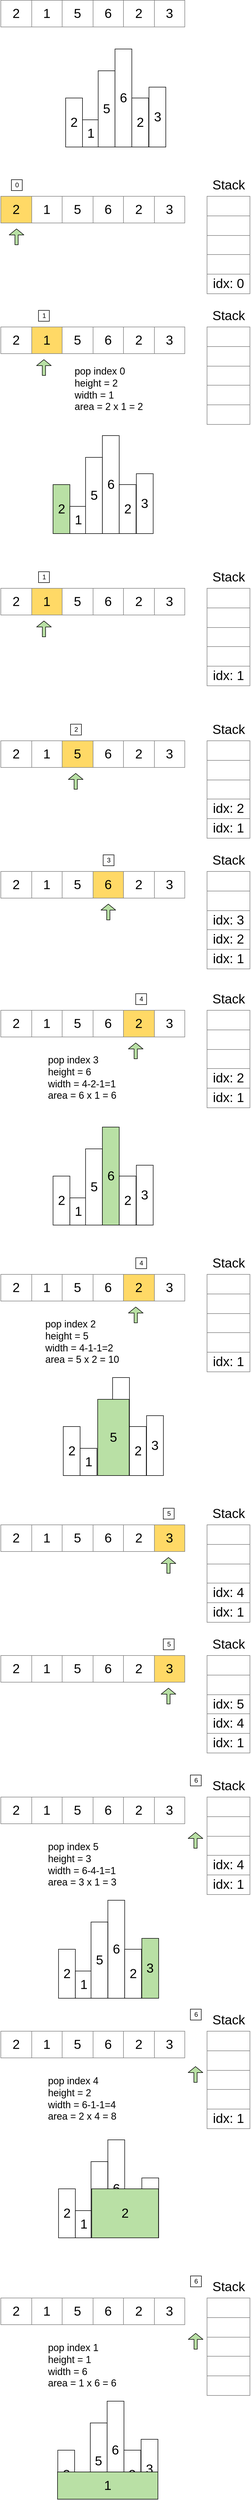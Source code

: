 <mxfile version="12.6.5" type="device"><diagram id="UGh-TFpthN-Amuy4NreV" name="Page-1"><mxGraphModel dx="922" dy="1910" grid="1" gridSize="10" guides="1" tooltips="1" connect="1" arrows="1" fold="1" page="1" pageScale="1" pageWidth="500" pageHeight="1200" math="0" shadow="0"><root><mxCell id="0"/><mxCell id="1" parent="0"/><mxCell id="5WwbwtCQgEvS3mFerSf6-36" value="" style="rounded=0;whiteSpace=wrap;html=1;fillColor=none;" vertex="1" parent="1"><mxGeometry x="280.34" y="2830" width="31" height="110" as="geometry"/></mxCell><mxCell id="YiO8cJ9H22tDEIKThQq7-1" value="&lt;table border=&quot;1&quot; width=&quot;100%&quot; style=&quot;width: 100% ; height: 100% ; border-collapse: collapse ; font-size: 24px&quot;&gt;&lt;tbody style=&quot;font-size: 24px&quot;&gt;&lt;tr style=&quot;font-size: 24px&quot;&gt;&lt;td style=&quot;font-size: 24px&quot;&gt;2&lt;/td&gt;&lt;td style=&quot;font-size: 24px&quot;&gt;1&lt;/td&gt;&lt;td style=&quot;font-size: 24px&quot;&gt;5&lt;/td&gt;&lt;td style=&quot;font-size: 24px&quot;&gt;6&lt;/td&gt;&lt;td&gt;2&lt;/td&gt;&lt;td&gt;3&lt;/td&gt;&lt;/tr&gt;&lt;/tbody&gt;&lt;/table&gt;" style="text;html=1;strokeColor=none;fillColor=none;overflow=fill;align=center;fontSize=24;" parent="1" vertex="1"><mxGeometry x="20" y="-1170" width="340" height="50" as="geometry"/></mxCell><mxCell id="YiO8cJ9H22tDEIKThQq7-4" value="" style="shape=flexArrow;endArrow=classic;html=1;fontSize=24;width=6;endSize=3.33;fillColor=#B9E0A5;" parent="1" edge="1"><mxGeometry width="50" height="50" relative="1" as="geometry"><mxPoint x="49.5" y="-720" as="sourcePoint"/><mxPoint x="49.5" y="-750" as="targetPoint"/></mxGeometry></mxCell><mxCell id="nYMQ3XWRXorJN-snCCBr-1" value="&lt;table border=&quot;1&quot; width=&quot;100%&quot; style=&quot;width: 100% ; height: 100% ; border-collapse: collapse ; font-size: 24px&quot;&gt;&lt;tbody style=&quot;font-size: 24px&quot;&gt;&lt;tr style=&quot;font-size: 24px&quot;&gt;&lt;td style=&quot;font-size: 24px&quot;&gt;&lt;br&gt;&lt;/td&gt;&lt;/tr&gt;&lt;tr&gt;&lt;td&gt;&lt;br&gt;&lt;/td&gt;&lt;/tr&gt;&lt;tr&gt;&lt;td&gt;&lt;br&gt;&lt;/td&gt;&lt;/tr&gt;&lt;tr&gt;&lt;td&gt;&lt;br&gt;&lt;/td&gt;&lt;/tr&gt;&lt;tr&gt;&lt;td&gt;idx: 0&lt;/td&gt;&lt;/tr&gt;&lt;/tbody&gt;&lt;/table&gt;" style="text;html=1;strokeColor=none;fillColor=none;overflow=fill;align=center;fontSize=24;" parent="1" vertex="1"><mxGeometry x="400" y="-810" width="80" height="180" as="geometry"/></mxCell><mxCell id="nYMQ3XWRXorJN-snCCBr-7" value="&lt;font style=&quot;font-size: 24px&quot;&gt;Stack&lt;/font&gt;" style="text;html=1;align=center;verticalAlign=middle;resizable=0;points=[];autosize=1;" parent="1" vertex="1"><mxGeometry x="400" y="-840" width="80" height="20" as="geometry"/></mxCell><mxCell id="pFnhVYAKhxmjWtdQiogF-1" value="&lt;table border=&quot;1&quot; width=&quot;100%&quot; style=&quot;width: 100% ; height: 100% ; border-collapse: collapse ; font-size: 24px&quot;&gt;&lt;tbody style=&quot;font-size: 24px&quot;&gt;&lt;tr style=&quot;font-size: 24px&quot;&gt;&lt;td style=&quot;font-size: 24px ; background-color: rgb(255 , 217 , 102)&quot;&gt;2&lt;/td&gt;&lt;td style=&quot;font-size: 24px&quot;&gt;1&lt;/td&gt;&lt;td style=&quot;font-size: 24px&quot;&gt;5&lt;/td&gt;&lt;td style=&quot;font-size: 24px&quot;&gt;6&lt;/td&gt;&lt;td&gt;2&lt;/td&gt;&lt;td&gt;3&lt;/td&gt;&lt;/tr&gt;&lt;/tbody&gt;&lt;/table&gt;" style="text;html=1;strokeColor=none;fillColor=none;overflow=fill;align=center;fontSize=24;" parent="1" vertex="1"><mxGeometry x="20" y="-810" width="340" height="50" as="geometry"/></mxCell><mxCell id="pFnhVYAKhxmjWtdQiogF-22" value="0" style="text;html=1;align=center;verticalAlign=middle;resizable=0;points=[];autosize=1;strokeColor=#000000;" parent="1" vertex="1"><mxGeometry x="40" y="-840" width="20" height="20" as="geometry"/></mxCell><mxCell id="F3M8I7AJeV0BXr4NVttl-2" value="" style="shape=flexArrow;endArrow=classic;html=1;fontSize=24;width=6;endSize=3.33;fillColor=#B9E0A5;" parent="1" edge="1"><mxGeometry width="50" height="50" relative="1" as="geometry"><mxPoint x="99.91" y="-480" as="sourcePoint"/><mxPoint x="99.91" y="-510" as="targetPoint"/></mxGeometry></mxCell><mxCell id="F3M8I7AJeV0BXr4NVttl-3" value="&lt;table border=&quot;1&quot; width=&quot;100%&quot; style=&quot;width: 100% ; height: 100% ; border-collapse: collapse ; font-size: 24px&quot;&gt;&lt;tbody style=&quot;font-size: 24px&quot;&gt;&lt;tr style=&quot;font-size: 24px&quot;&gt;&lt;td style=&quot;font-size: 24px&quot;&gt;&lt;br&gt;&lt;/td&gt;&lt;/tr&gt;&lt;tr&gt;&lt;td&gt;&lt;br&gt;&lt;/td&gt;&lt;/tr&gt;&lt;tr&gt;&lt;td&gt;&lt;br&gt;&lt;/td&gt;&lt;/tr&gt;&lt;tr&gt;&lt;td&gt;&lt;br&gt;&lt;/td&gt;&lt;/tr&gt;&lt;tr&gt;&lt;td&gt;&lt;br&gt;&lt;/td&gt;&lt;/tr&gt;&lt;/tbody&gt;&lt;/table&gt;" style="text;html=1;strokeColor=none;fillColor=none;overflow=fill;align=center;fontSize=24;" parent="1" vertex="1"><mxGeometry x="399.91" y="-570" width="80" height="180" as="geometry"/></mxCell><mxCell id="F3M8I7AJeV0BXr4NVttl-4" value="&lt;font style=&quot;font-size: 24px&quot;&gt;Stack&lt;/font&gt;" style="text;html=1;align=center;verticalAlign=middle;resizable=0;points=[];autosize=1;" parent="1" vertex="1"><mxGeometry x="399.91" y="-600" width="80" height="20" as="geometry"/></mxCell><mxCell id="F3M8I7AJeV0BXr4NVttl-5" value="&lt;table border=&quot;1&quot; width=&quot;100%&quot; style=&quot;width: 100% ; height: 100% ; border-collapse: collapse ; font-size: 24px&quot;&gt;&lt;tbody style=&quot;font-size: 24px&quot;&gt;&lt;tr style=&quot;font-size: 24px&quot;&gt;&lt;td style=&quot;font-size: 24px&quot;&gt;2&lt;/td&gt;&lt;td style=&quot;font-size: 24px ; background-color: rgb(255 , 217 , 102)&quot;&gt;1&lt;/td&gt;&lt;td style=&quot;font-size: 24px&quot;&gt;5&lt;/td&gt;&lt;td style=&quot;font-size: 24px&quot;&gt;6&lt;/td&gt;&lt;td&gt;2&lt;/td&gt;&lt;td&gt;3&lt;/td&gt;&lt;/tr&gt;&lt;/tbody&gt;&lt;/table&gt;" style="text;html=1;strokeColor=none;fillColor=none;overflow=fill;align=center;fontSize=24;" parent="1" vertex="1"><mxGeometry x="19.91" y="-570" width="340" height="50" as="geometry"/></mxCell><mxCell id="F3M8I7AJeV0BXr4NVttl-6" value="1" style="text;html=1;align=center;verticalAlign=middle;resizable=0;points=[];autosize=1;strokeColor=#000000;" parent="1" vertex="1"><mxGeometry x="89.91" y="-600" width="20" height="20" as="geometry"/></mxCell><mxCell id="i2Ua0vGWNv2NeJAH4gYg-2" value="&lt;div style=&quot;text-align: left&quot;&gt;&lt;span style=&quot;font-size: 18px&quot;&gt;pop index 0&lt;/span&gt;&lt;/div&gt;&lt;font style=&quot;font-size: 18px&quot;&gt;&lt;div style=&quot;text-align: left&quot;&gt;&lt;span&gt;height = 2&lt;/span&gt;&lt;/div&gt;&lt;div style=&quot;text-align: left&quot;&gt;&lt;span&gt;width = 1&lt;/span&gt;&lt;/div&gt;&lt;div style=&quot;text-align: left&quot;&gt;&lt;span&gt;area = 2 x 1 = 2&lt;/span&gt;&lt;/div&gt;&lt;/font&gt;" style="text;html=1;align=center;verticalAlign=middle;resizable=0;points=[];autosize=1;" parent="1" vertex="1"><mxGeometry x="148.91" y="-485" width="140" height="60" as="geometry"/></mxCell><mxCell id="i2Ua0vGWNv2NeJAH4gYg-4" value="" style="shape=flexArrow;endArrow=classic;html=1;fontSize=24;width=6;endSize=3.33;fillColor=#B9E0A5;" parent="1" edge="1"><mxGeometry width="50" height="50" relative="1" as="geometry"><mxPoint x="100" as="sourcePoint"/><mxPoint x="100" y="-30" as="targetPoint"/></mxGeometry></mxCell><mxCell id="i2Ua0vGWNv2NeJAH4gYg-5" value="&lt;table border=&quot;1&quot; width=&quot;100%&quot; style=&quot;width: 100% ; height: 100% ; border-collapse: collapse ; font-size: 24px&quot;&gt;&lt;tbody style=&quot;font-size: 24px&quot;&gt;&lt;tr style=&quot;font-size: 24px&quot;&gt;&lt;td style=&quot;font-size: 24px&quot;&gt;&lt;br&gt;&lt;/td&gt;&lt;/tr&gt;&lt;tr&gt;&lt;td&gt;&lt;br&gt;&lt;/td&gt;&lt;/tr&gt;&lt;tr&gt;&lt;td&gt;&lt;br&gt;&lt;/td&gt;&lt;/tr&gt;&lt;tr&gt;&lt;td&gt;&lt;br&gt;&lt;/td&gt;&lt;/tr&gt;&lt;tr&gt;&lt;td&gt;idx: 1&lt;/td&gt;&lt;/tr&gt;&lt;/tbody&gt;&lt;/table&gt;" style="text;html=1;strokeColor=none;fillColor=none;overflow=fill;align=center;fontSize=24;" parent="1" vertex="1"><mxGeometry x="400" y="-90" width="80" height="180" as="geometry"/></mxCell><mxCell id="i2Ua0vGWNv2NeJAH4gYg-6" value="&lt;font style=&quot;font-size: 24px&quot;&gt;Stack&lt;/font&gt;" style="text;html=1;align=center;verticalAlign=middle;resizable=0;points=[];autosize=1;" parent="1" vertex="1"><mxGeometry x="400" y="-120" width="80" height="20" as="geometry"/></mxCell><mxCell id="i2Ua0vGWNv2NeJAH4gYg-7" value="&lt;table border=&quot;1&quot; width=&quot;100%&quot; style=&quot;width: 100% ; height: 100% ; border-collapse: collapse ; font-size: 24px&quot;&gt;&lt;tbody style=&quot;font-size: 24px&quot;&gt;&lt;tr style=&quot;font-size: 24px&quot;&gt;&lt;td style=&quot;font-size: 24px&quot;&gt;2&lt;/td&gt;&lt;td style=&quot;font-size: 24px ; background-color: rgb(255 , 217 , 102)&quot;&gt;1&lt;/td&gt;&lt;td style=&quot;font-size: 24px&quot;&gt;5&lt;/td&gt;&lt;td style=&quot;font-size: 24px&quot;&gt;6&lt;/td&gt;&lt;td&gt;2&lt;/td&gt;&lt;td&gt;3&lt;/td&gt;&lt;/tr&gt;&lt;/tbody&gt;&lt;/table&gt;" style="text;html=1;strokeColor=none;fillColor=none;overflow=fill;align=center;fontSize=24;" parent="1" vertex="1"><mxGeometry x="20" y="-90" width="340" height="50" as="geometry"/></mxCell><mxCell id="i2Ua0vGWNv2NeJAH4gYg-8" value="1" style="text;html=1;align=center;verticalAlign=middle;resizable=0;points=[];autosize=1;strokeColor=#000000;" parent="1" vertex="1"><mxGeometry x="90" y="-120" width="20" height="20" as="geometry"/></mxCell><mxCell id="i2Ua0vGWNv2NeJAH4gYg-10" value="" style="shape=flexArrow;endArrow=classic;html=1;fontSize=24;width=6;endSize=3.33;fillColor=#B9E0A5;" parent="1" edge="1"><mxGeometry width="50" height="50" relative="1" as="geometry"><mxPoint x="158.5" y="280" as="sourcePoint"/><mxPoint x="158.5" y="250" as="targetPoint"/></mxGeometry></mxCell><mxCell id="i2Ua0vGWNv2NeJAH4gYg-11" value="&lt;table border=&quot;1&quot; width=&quot;100%&quot; style=&quot;width: 100% ; height: 100% ; border-collapse: collapse ; font-size: 24px&quot;&gt;&lt;tbody style=&quot;font-size: 24px&quot;&gt;&lt;tr style=&quot;font-size: 24px&quot;&gt;&lt;td style=&quot;font-size: 24px&quot;&gt;&lt;br&gt;&lt;/td&gt;&lt;/tr&gt;&lt;tr&gt;&lt;td&gt;&lt;br&gt;&lt;/td&gt;&lt;/tr&gt;&lt;tr&gt;&lt;td&gt;&lt;br&gt;&lt;/td&gt;&lt;/tr&gt;&lt;tr&gt;&lt;td&gt;idx: 2&lt;/td&gt;&lt;/tr&gt;&lt;tr&gt;&lt;td&gt;idx: 1&lt;/td&gt;&lt;/tr&gt;&lt;/tbody&gt;&lt;/table&gt;" style="text;html=1;strokeColor=none;fillColor=none;overflow=fill;align=center;fontSize=24;" parent="1" vertex="1"><mxGeometry x="400" y="190" width="80" height="180" as="geometry"/></mxCell><mxCell id="i2Ua0vGWNv2NeJAH4gYg-12" value="&lt;font style=&quot;font-size: 24px&quot;&gt;Stack&lt;/font&gt;" style="text;html=1;align=center;verticalAlign=middle;resizable=0;points=[];autosize=1;" parent="1" vertex="1"><mxGeometry x="400" y="160" width="80" height="20" as="geometry"/></mxCell><mxCell id="i2Ua0vGWNv2NeJAH4gYg-13" value="&lt;table border=&quot;1&quot; width=&quot;100%&quot; style=&quot;width: 100% ; height: 100% ; border-collapse: collapse ; font-size: 24px&quot;&gt;&lt;tbody style=&quot;font-size: 24px&quot;&gt;&lt;tr style=&quot;font-size: 24px&quot;&gt;&lt;td style=&quot;font-size: 24px&quot;&gt;2&lt;/td&gt;&lt;td style=&quot;font-size: 24px&quot;&gt;1&lt;/td&gt;&lt;td style=&quot;font-size: 24px ; background-color: rgb(255 , 217 , 102)&quot;&gt;5&lt;/td&gt;&lt;td style=&quot;font-size: 24px&quot;&gt;6&lt;/td&gt;&lt;td&gt;2&lt;/td&gt;&lt;td&gt;3&lt;/td&gt;&lt;/tr&gt;&lt;/tbody&gt;&lt;/table&gt;" style="text;html=1;strokeColor=none;fillColor=none;overflow=fill;align=center;fontSize=24;" parent="1" vertex="1"><mxGeometry x="20" y="190" width="340" height="50" as="geometry"/></mxCell><mxCell id="i2Ua0vGWNv2NeJAH4gYg-14" value="2" style="text;html=1;align=center;verticalAlign=middle;resizable=0;points=[];autosize=1;strokeColor=#000000;" parent="1" vertex="1"><mxGeometry x="149" y="160" width="20" height="20" as="geometry"/></mxCell><mxCell id="i2Ua0vGWNv2NeJAH4gYg-16" value="" style="shape=flexArrow;endArrow=classic;html=1;fontSize=24;width=6;endSize=3.33;fillColor=#B9E0A5;" parent="1" edge="1"><mxGeometry width="50" height="50" relative="1" as="geometry"><mxPoint x="218.59" y="520" as="sourcePoint"/><mxPoint x="218.59" y="490" as="targetPoint"/></mxGeometry></mxCell><mxCell id="i2Ua0vGWNv2NeJAH4gYg-17" value="&lt;table border=&quot;1&quot; width=&quot;100%&quot; style=&quot;width: 100% ; height: 100% ; border-collapse: collapse ; font-size: 24px&quot;&gt;&lt;tbody style=&quot;font-size: 24px&quot;&gt;&lt;tr style=&quot;font-size: 24px&quot;&gt;&lt;td style=&quot;font-size: 24px&quot;&gt;&lt;br&gt;&lt;/td&gt;&lt;/tr&gt;&lt;tr&gt;&lt;td&gt;&lt;br&gt;&lt;/td&gt;&lt;/tr&gt;&lt;tr&gt;&lt;td&gt;idx: 3&lt;/td&gt;&lt;/tr&gt;&lt;tr&gt;&lt;td&gt;idx: 2&lt;/td&gt;&lt;/tr&gt;&lt;tr&gt;&lt;td&gt;idx: 1&lt;/td&gt;&lt;/tr&gt;&lt;/tbody&gt;&lt;/table&gt;" style="text;html=1;strokeColor=none;fillColor=none;overflow=fill;align=center;fontSize=24;" parent="1" vertex="1"><mxGeometry x="400" y="430" width="80" height="180" as="geometry"/></mxCell><mxCell id="i2Ua0vGWNv2NeJAH4gYg-18" value="&lt;font style=&quot;font-size: 24px&quot;&gt;Stack&lt;/font&gt;" style="text;html=1;align=center;verticalAlign=middle;resizable=0;points=[];autosize=1;" parent="1" vertex="1"><mxGeometry x="400" y="400" width="80" height="20" as="geometry"/></mxCell><mxCell id="i2Ua0vGWNv2NeJAH4gYg-19" value="&lt;table border=&quot;1&quot; width=&quot;100%&quot; style=&quot;width: 100% ; height: 100% ; border-collapse: collapse ; font-size: 24px&quot;&gt;&lt;tbody style=&quot;font-size: 24px&quot;&gt;&lt;tr style=&quot;font-size: 24px&quot;&gt;&lt;td style=&quot;font-size: 24px&quot;&gt;2&lt;/td&gt;&lt;td style=&quot;font-size: 24px&quot;&gt;1&lt;/td&gt;&lt;td style=&quot;font-size: 24px&quot;&gt;5&lt;/td&gt;&lt;td style=&quot;font-size: 24px ; background-color: rgb(255 , 217 , 102)&quot;&gt;6&lt;/td&gt;&lt;td&gt;2&lt;/td&gt;&lt;td&gt;3&lt;/td&gt;&lt;/tr&gt;&lt;/tbody&gt;&lt;/table&gt;" style="text;html=1;strokeColor=none;fillColor=none;overflow=fill;align=center;fontSize=24;" parent="1" vertex="1"><mxGeometry x="20" y="430" width="340" height="50" as="geometry"/></mxCell><mxCell id="i2Ua0vGWNv2NeJAH4gYg-20" value="3" style="text;html=1;align=center;verticalAlign=middle;resizable=0;points=[];autosize=1;strokeColor=#000000;" parent="1" vertex="1"><mxGeometry x="209.09" y="400" width="20" height="20" as="geometry"/></mxCell><mxCell id="i2Ua0vGWNv2NeJAH4gYg-21" value="" style="shape=flexArrow;endArrow=classic;html=1;fontSize=24;width=6;endSize=3.33;fillColor=#B9E0A5;" parent="1" edge="1"><mxGeometry width="50" height="50" relative="1" as="geometry"><mxPoint x="269.09" y="775" as="sourcePoint"/><mxPoint x="269.09" y="745" as="targetPoint"/></mxGeometry></mxCell><mxCell id="i2Ua0vGWNv2NeJAH4gYg-22" value="&lt;table border=&quot;1&quot; width=&quot;100%&quot; style=&quot;width: 100% ; height: 100% ; border-collapse: collapse ; font-size: 24px&quot;&gt;&lt;tbody style=&quot;font-size: 24px&quot;&gt;&lt;tr style=&quot;font-size: 24px&quot;&gt;&lt;td style=&quot;font-size: 24px&quot;&gt;&lt;br&gt;&lt;/td&gt;&lt;/tr&gt;&lt;tr&gt;&lt;td&gt;&lt;br&gt;&lt;/td&gt;&lt;/tr&gt;&lt;tr&gt;&lt;td&gt;&lt;br&gt;&lt;/td&gt;&lt;/tr&gt;&lt;tr&gt;&lt;td&gt;idx: 2&lt;br&gt;&lt;/td&gt;&lt;/tr&gt;&lt;tr&gt;&lt;td&gt;idx: 1&lt;/td&gt;&lt;/tr&gt;&lt;/tbody&gt;&lt;/table&gt;" style="text;html=1;strokeColor=none;fillColor=none;overflow=fill;align=center;fontSize=24;" parent="1" vertex="1"><mxGeometry x="400" y="685" width="80" height="180" as="geometry"/></mxCell><mxCell id="i2Ua0vGWNv2NeJAH4gYg-23" value="&lt;font style=&quot;font-size: 24px&quot;&gt;Stack&lt;/font&gt;" style="text;html=1;align=center;verticalAlign=middle;resizable=0;points=[];autosize=1;" parent="1" vertex="1"><mxGeometry x="400" y="655" width="80" height="20" as="geometry"/></mxCell><mxCell id="i2Ua0vGWNv2NeJAH4gYg-24" value="&lt;table border=&quot;1&quot; width=&quot;100%&quot; style=&quot;width: 100% ; height: 100% ; border-collapse: collapse ; font-size: 24px&quot;&gt;&lt;tbody style=&quot;font-size: 24px&quot;&gt;&lt;tr style=&quot;font-size: 24px&quot;&gt;&lt;td style=&quot;font-size: 24px&quot;&gt;2&lt;/td&gt;&lt;td style=&quot;font-size: 24px&quot;&gt;1&lt;/td&gt;&lt;td style=&quot;font-size: 24px&quot;&gt;5&lt;/td&gt;&lt;td style=&quot;font-size: 24px&quot;&gt;6&lt;/td&gt;&lt;td style=&quot;background-color: rgb(255 , 217 , 102)&quot;&gt;2&lt;/td&gt;&lt;td&gt;3&lt;/td&gt;&lt;/tr&gt;&lt;/tbody&gt;&lt;/table&gt;" style="text;html=1;strokeColor=none;fillColor=none;overflow=fill;align=center;fontSize=24;" parent="1" vertex="1"><mxGeometry x="20" y="685" width="340" height="50" as="geometry"/></mxCell><mxCell id="i2Ua0vGWNv2NeJAH4gYg-25" value="4" style="text;html=1;align=center;verticalAlign=middle;resizable=0;points=[];autosize=1;strokeColor=#000000;" parent="1" vertex="1"><mxGeometry x="269.09" y="655" width="20" height="20" as="geometry"/></mxCell><mxCell id="i2Ua0vGWNv2NeJAH4gYg-26" value="&lt;div style=&quot;text-align: left&quot;&gt;&lt;span style=&quot;font-size: 18px&quot;&gt;pop index 3&lt;/span&gt;&lt;/div&gt;&lt;font style=&quot;font-size: 18px&quot;&gt;&lt;div style=&quot;text-align: left&quot;&gt;&lt;span&gt;height = 6&lt;/span&gt;&lt;/div&gt;&lt;div style=&quot;text-align: left&quot;&gt;&lt;span&gt;width = 4-2-1=1&lt;/span&gt;&lt;/div&gt;&lt;div style=&quot;text-align: left&quot;&gt;&lt;span&gt;area = 6 x 1 = 6&lt;/span&gt;&lt;/div&gt;&lt;/font&gt;" style="text;html=1;align=center;verticalAlign=middle;resizable=0;points=[];autosize=1;" parent="1" vertex="1"><mxGeometry x="100.09" y="780" width="140" height="60" as="geometry"/></mxCell><mxCell id="i2Ua0vGWNv2NeJAH4gYg-34" value="" style="shape=flexArrow;endArrow=classic;html=1;fontSize=24;width=6;endSize=3.33;fillColor=#B9E0A5;" parent="1" edge="1"><mxGeometry width="50" height="50" relative="1" as="geometry"><mxPoint x="269.18" y="1260" as="sourcePoint"/><mxPoint x="269.18" y="1230" as="targetPoint"/></mxGeometry></mxCell><mxCell id="i2Ua0vGWNv2NeJAH4gYg-35" value="&lt;table border=&quot;1&quot; width=&quot;100%&quot; style=&quot;width: 100% ; height: 100% ; border-collapse: collapse ; font-size: 24px&quot;&gt;&lt;tbody style=&quot;font-size: 24px&quot;&gt;&lt;tr style=&quot;font-size: 24px&quot;&gt;&lt;td style=&quot;font-size: 24px&quot;&gt;&lt;br&gt;&lt;/td&gt;&lt;/tr&gt;&lt;tr&gt;&lt;td&gt;&lt;br&gt;&lt;/td&gt;&lt;/tr&gt;&lt;tr&gt;&lt;td&gt;&lt;br&gt;&lt;/td&gt;&lt;/tr&gt;&lt;tr&gt;&lt;td&gt;&lt;br&gt;&lt;/td&gt;&lt;/tr&gt;&lt;tr&gt;&lt;td&gt;idx: 1&lt;/td&gt;&lt;/tr&gt;&lt;/tbody&gt;&lt;/table&gt;" style="text;html=1;strokeColor=none;fillColor=none;overflow=fill;align=center;fontSize=24;" parent="1" vertex="1"><mxGeometry x="400.09" y="1170" width="80" height="180" as="geometry"/></mxCell><mxCell id="i2Ua0vGWNv2NeJAH4gYg-36" value="&lt;font style=&quot;font-size: 24px&quot;&gt;Stack&lt;/font&gt;" style="text;html=1;align=center;verticalAlign=middle;resizable=0;points=[];autosize=1;" parent="1" vertex="1"><mxGeometry x="400.09" y="1140" width="80" height="20" as="geometry"/></mxCell><mxCell id="i2Ua0vGWNv2NeJAH4gYg-37" value="&lt;table border=&quot;1&quot; width=&quot;100%&quot; style=&quot;width: 100% ; height: 100% ; border-collapse: collapse ; font-size: 24px&quot;&gt;&lt;tbody style=&quot;font-size: 24px&quot;&gt;&lt;tr style=&quot;font-size: 24px&quot;&gt;&lt;td style=&quot;font-size: 24px&quot;&gt;2&lt;/td&gt;&lt;td style=&quot;font-size: 24px&quot;&gt;1&lt;/td&gt;&lt;td style=&quot;font-size: 24px&quot;&gt;5&lt;/td&gt;&lt;td style=&quot;font-size: 24px&quot;&gt;6&lt;/td&gt;&lt;td style=&quot;background-color: rgb(255 , 217 , 102)&quot;&gt;2&lt;/td&gt;&lt;td&gt;3&lt;/td&gt;&lt;/tr&gt;&lt;/tbody&gt;&lt;/table&gt;" style="text;html=1;strokeColor=none;fillColor=none;overflow=fill;align=center;fontSize=24;" parent="1" vertex="1"><mxGeometry x="20.09" y="1170" width="340" height="50" as="geometry"/></mxCell><mxCell id="i2Ua0vGWNv2NeJAH4gYg-38" value="4" style="text;html=1;align=center;verticalAlign=middle;resizable=0;points=[];autosize=1;strokeColor=#000000;" parent="1" vertex="1"><mxGeometry x="269.18" y="1140" width="20" height="20" as="geometry"/></mxCell><mxCell id="i2Ua0vGWNv2NeJAH4gYg-39" value="&lt;div style=&quot;text-align: left&quot;&gt;&lt;span style=&quot;font-size: 18px&quot;&gt;pop index 2&lt;/span&gt;&lt;/div&gt;&lt;font style=&quot;font-size: 18px&quot;&gt;&lt;div style=&quot;text-align: left&quot;&gt;&lt;span&gt;height = 5&lt;/span&gt;&lt;/div&gt;&lt;div style=&quot;text-align: left&quot;&gt;&lt;span&gt;width = 4-1-1=2&lt;/span&gt;&lt;/div&gt;&lt;div style=&quot;text-align: left&quot;&gt;&lt;span&gt;area = 5 x 2 = 10&lt;/span&gt;&lt;/div&gt;&lt;/font&gt;" style="text;html=1;align=center;verticalAlign=middle;resizable=0;points=[];autosize=1;" parent="1" vertex="1"><mxGeometry x="95.18" y="1265" width="150" height="60" as="geometry"/></mxCell><mxCell id="i2Ua0vGWNv2NeJAH4gYg-40" value="" style="shape=flexArrow;endArrow=classic;html=1;fontSize=24;width=6;endSize=3.33;fillColor=#B9E0A5;" parent="1" edge="1"><mxGeometry width="50" height="50" relative="1" as="geometry"><mxPoint x="329.41" y="1720" as="sourcePoint"/><mxPoint x="329.41" y="1690" as="targetPoint"/></mxGeometry></mxCell><mxCell id="i2Ua0vGWNv2NeJAH4gYg-41" value="&lt;table border=&quot;1&quot; width=&quot;100%&quot; style=&quot;width: 100% ; height: 100% ; border-collapse: collapse ; font-size: 24px&quot;&gt;&lt;tbody style=&quot;font-size: 24px&quot;&gt;&lt;tr style=&quot;font-size: 24px&quot;&gt;&lt;td style=&quot;font-size: 24px&quot;&gt;&lt;br&gt;&lt;/td&gt;&lt;/tr&gt;&lt;tr&gt;&lt;td&gt;&lt;br&gt;&lt;/td&gt;&lt;/tr&gt;&lt;tr&gt;&lt;td&gt;&lt;br&gt;&lt;/td&gt;&lt;/tr&gt;&lt;tr&gt;&lt;td&gt;idx: 4&lt;/td&gt;&lt;/tr&gt;&lt;tr&gt;&lt;td&gt;idx: 1&lt;/td&gt;&lt;/tr&gt;&lt;/tbody&gt;&lt;/table&gt;" style="text;html=1;strokeColor=none;fillColor=none;overflow=fill;align=center;fontSize=24;" parent="1" vertex="1"><mxGeometry x="399.82" y="1630" width="80" height="180" as="geometry"/></mxCell><mxCell id="i2Ua0vGWNv2NeJAH4gYg-42" value="&lt;font style=&quot;font-size: 24px&quot;&gt;Stack&lt;/font&gt;" style="text;html=1;align=center;verticalAlign=middle;resizable=0;points=[];autosize=1;" parent="1" vertex="1"><mxGeometry x="399.82" y="1600" width="80" height="20" as="geometry"/></mxCell><mxCell id="i2Ua0vGWNv2NeJAH4gYg-43" value="&lt;table border=&quot;1&quot; width=&quot;100%&quot; style=&quot;width: 100% ; height: 100% ; border-collapse: collapse ; font-size: 24px&quot;&gt;&lt;tbody style=&quot;font-size: 24px&quot;&gt;&lt;tr style=&quot;font-size: 24px&quot;&gt;&lt;td style=&quot;font-size: 24px&quot;&gt;2&lt;/td&gt;&lt;td style=&quot;font-size: 24px&quot;&gt;1&lt;/td&gt;&lt;td style=&quot;font-size: 24px&quot;&gt;5&lt;/td&gt;&lt;td style=&quot;font-size: 24px&quot;&gt;6&lt;/td&gt;&lt;td&gt;2&lt;/td&gt;&lt;td style=&quot;background-color: rgb(255 , 217 , 102)&quot;&gt;3&lt;/td&gt;&lt;/tr&gt;&lt;/tbody&gt;&lt;/table&gt;" style="text;html=1;strokeColor=none;fillColor=none;overflow=fill;align=center;fontSize=24;" parent="1" vertex="1"><mxGeometry x="19.82" y="1630" width="340" height="50" as="geometry"/></mxCell><mxCell id="i2Ua0vGWNv2NeJAH4gYg-44" value="5" style="text;html=1;align=center;verticalAlign=middle;resizable=0;points=[];autosize=1;strokeColor=#000000;" parent="1" vertex="1"><mxGeometry x="319.91" y="1600" width="20" height="20" as="geometry"/></mxCell><mxCell id="i2Ua0vGWNv2NeJAH4gYg-46" value="" style="shape=flexArrow;endArrow=classic;html=1;fontSize=24;width=6;endSize=3.33;fillColor=#B9E0A5;" parent="1" edge="1"><mxGeometry width="50" height="50" relative="1" as="geometry"><mxPoint x="379.23" y="2225" as="sourcePoint"/><mxPoint x="379.23" y="2195" as="targetPoint"/></mxGeometry></mxCell><mxCell id="i2Ua0vGWNv2NeJAH4gYg-47" value="&lt;table border=&quot;1&quot; width=&quot;100%&quot; style=&quot;width: 100% ; height: 100% ; border-collapse: collapse ; font-size: 24px&quot;&gt;&lt;tbody style=&quot;font-size: 24px&quot;&gt;&lt;tr style=&quot;font-size: 24px&quot;&gt;&lt;td style=&quot;font-size: 24px&quot;&gt;&lt;br&gt;&lt;/td&gt;&lt;/tr&gt;&lt;tr&gt;&lt;td&gt;&lt;br&gt;&lt;/td&gt;&lt;/tr&gt;&lt;tr&gt;&lt;td&gt;&lt;br&gt;&lt;/td&gt;&lt;/tr&gt;&lt;tr&gt;&lt;td&gt;idx: 4&lt;/td&gt;&lt;/tr&gt;&lt;tr&gt;&lt;td&gt;idx: 1&lt;/td&gt;&lt;/tr&gt;&lt;/tbody&gt;&lt;/table&gt;" style="text;html=1;strokeColor=none;fillColor=none;overflow=fill;align=center;fontSize=24;" parent="1" vertex="1"><mxGeometry x="399.82" y="2130" width="80" height="180" as="geometry"/></mxCell><mxCell id="i2Ua0vGWNv2NeJAH4gYg-48" value="&lt;font style=&quot;font-size: 24px&quot;&gt;Stack&lt;/font&gt;" style="text;html=1;align=center;verticalAlign=middle;resizable=0;points=[];autosize=1;" parent="1" vertex="1"><mxGeometry x="399.82" y="2100" width="80" height="20" as="geometry"/></mxCell><mxCell id="i2Ua0vGWNv2NeJAH4gYg-49" value="&lt;table border=&quot;1&quot; width=&quot;100%&quot; style=&quot;width: 100% ; height: 100% ; border-collapse: collapse ; font-size: 24px&quot;&gt;&lt;tbody style=&quot;font-size: 24px&quot;&gt;&lt;tr style=&quot;font-size: 24px&quot;&gt;&lt;td style=&quot;font-size: 24px&quot;&gt;2&lt;/td&gt;&lt;td style=&quot;font-size: 24px&quot;&gt;1&lt;/td&gt;&lt;td style=&quot;font-size: 24px&quot;&gt;5&lt;/td&gt;&lt;td style=&quot;font-size: 24px&quot;&gt;6&lt;/td&gt;&lt;td&gt;2&lt;/td&gt;&lt;td&gt;3&lt;/td&gt;&lt;/tr&gt;&lt;/tbody&gt;&lt;/table&gt;" style="text;html=1;strokeColor=none;fillColor=none;overflow=fill;align=center;fontSize=24;" parent="1" vertex="1"><mxGeometry x="19.82" y="2130" width="340" height="50" as="geometry"/></mxCell><mxCell id="i2Ua0vGWNv2NeJAH4gYg-50" value="6" style="text;html=1;align=center;verticalAlign=middle;resizable=0;points=[];autosize=1;strokeColor=#000000;" parent="1" vertex="1"><mxGeometry x="369.82" y="2090" width="20" height="20" as="geometry"/></mxCell><mxCell id="i2Ua0vGWNv2NeJAH4gYg-51" value="&lt;div style=&quot;text-align: left&quot;&gt;&lt;span style=&quot;font-size: 18px&quot;&gt;pop index 5&lt;/span&gt;&lt;/div&gt;&lt;font style=&quot;font-size: 18px&quot;&gt;&lt;div style=&quot;text-align: left&quot;&gt;&lt;span&gt;height = 3&lt;/span&gt;&lt;/div&gt;&lt;div style=&quot;text-align: left&quot;&gt;&lt;span&gt;width = 6-4-1=1&lt;/span&gt;&lt;/div&gt;&lt;div style=&quot;text-align: left&quot;&gt;&lt;span&gt;area = 3 x 1 = 3&lt;/span&gt;&lt;/div&gt;&lt;/font&gt;" style="text;html=1;align=center;verticalAlign=middle;resizable=0;points=[];autosize=1;" parent="1" vertex="1"><mxGeometry x="99.91" y="2225" width="140" height="60" as="geometry"/></mxCell><mxCell id="i2Ua0vGWNv2NeJAH4gYg-60" value="" style="shape=flexArrow;endArrow=classic;html=1;fontSize=24;width=6;endSize=3.33;fillColor=#B9E0A5;" parent="1" edge="1"><mxGeometry width="50" height="50" relative="1" as="geometry"><mxPoint x="329.41" y="1960" as="sourcePoint"/><mxPoint x="329.41" y="1930" as="targetPoint"/></mxGeometry></mxCell><mxCell id="i2Ua0vGWNv2NeJAH4gYg-61" value="&lt;table border=&quot;1&quot; width=&quot;100%&quot; style=&quot;width: 100% ; height: 100% ; border-collapse: collapse ; font-size: 24px&quot;&gt;&lt;tbody style=&quot;font-size: 24px&quot;&gt;&lt;tr style=&quot;font-size: 24px&quot;&gt;&lt;td style=&quot;font-size: 24px&quot;&gt;&lt;br&gt;&lt;/td&gt;&lt;/tr&gt;&lt;tr&gt;&lt;td&gt;&lt;br&gt;&lt;/td&gt;&lt;/tr&gt;&lt;tr&gt;&lt;td&gt;idx: 5&lt;/td&gt;&lt;/tr&gt;&lt;tr&gt;&lt;td&gt;idx: 4&lt;/td&gt;&lt;/tr&gt;&lt;tr&gt;&lt;td&gt;idx: 1&lt;/td&gt;&lt;/tr&gt;&lt;/tbody&gt;&lt;/table&gt;" style="text;html=1;strokeColor=none;fillColor=none;overflow=fill;align=center;fontSize=24;" parent="1" vertex="1"><mxGeometry x="399.82" y="1870" width="80" height="180" as="geometry"/></mxCell><mxCell id="i2Ua0vGWNv2NeJAH4gYg-62" value="&lt;font style=&quot;font-size: 24px&quot;&gt;Stack&lt;/font&gt;" style="text;html=1;align=center;verticalAlign=middle;resizable=0;points=[];autosize=1;" parent="1" vertex="1"><mxGeometry x="399.82" y="1840" width="80" height="20" as="geometry"/></mxCell><mxCell id="i2Ua0vGWNv2NeJAH4gYg-63" value="&lt;table border=&quot;1&quot; width=&quot;100%&quot; style=&quot;width: 100% ; height: 100% ; border-collapse: collapse ; font-size: 24px&quot;&gt;&lt;tbody style=&quot;font-size: 24px&quot;&gt;&lt;tr style=&quot;font-size: 24px&quot;&gt;&lt;td style=&quot;font-size: 24px&quot;&gt;2&lt;/td&gt;&lt;td style=&quot;font-size: 24px&quot;&gt;1&lt;/td&gt;&lt;td style=&quot;font-size: 24px&quot;&gt;5&lt;/td&gt;&lt;td style=&quot;font-size: 24px&quot;&gt;6&lt;/td&gt;&lt;td&gt;2&lt;/td&gt;&lt;td style=&quot;background-color: rgb(255 , 217 , 102)&quot;&gt;3&lt;/td&gt;&lt;/tr&gt;&lt;/tbody&gt;&lt;/table&gt;" style="text;html=1;strokeColor=none;fillColor=none;overflow=fill;align=center;fontSize=24;" parent="1" vertex="1"><mxGeometry x="19.82" y="1870" width="340" height="50" as="geometry"/></mxCell><mxCell id="i2Ua0vGWNv2NeJAH4gYg-64" value="5" style="text;html=1;align=center;verticalAlign=middle;resizable=0;points=[];autosize=1;strokeColor=#000000;" parent="1" vertex="1"><mxGeometry x="319.91" y="1840" width="20" height="20" as="geometry"/></mxCell><mxCell id="i2Ua0vGWNv2NeJAH4gYg-65" value="" style="shape=flexArrow;endArrow=classic;html=1;fontSize=24;width=6;endSize=3.33;fillColor=#B9E0A5;" parent="1" edge="1"><mxGeometry width="50" height="50" relative="1" as="geometry"><mxPoint x="379.23" y="2655" as="sourcePoint"/><mxPoint x="379.23" y="2625" as="targetPoint"/></mxGeometry></mxCell><mxCell id="i2Ua0vGWNv2NeJAH4gYg-66" value="&lt;table border=&quot;1&quot; width=&quot;100%&quot; style=&quot;width: 100% ; height: 100% ; border-collapse: collapse ; font-size: 24px&quot;&gt;&lt;tbody style=&quot;font-size: 24px&quot;&gt;&lt;tr style=&quot;font-size: 24px&quot;&gt;&lt;td style=&quot;font-size: 24px&quot;&gt;&lt;br&gt;&lt;/td&gt;&lt;/tr&gt;&lt;tr&gt;&lt;td&gt;&lt;br&gt;&lt;/td&gt;&lt;/tr&gt;&lt;tr&gt;&lt;td&gt;&lt;br&gt;&lt;/td&gt;&lt;/tr&gt;&lt;tr&gt;&lt;td&gt;&lt;br&gt;&lt;/td&gt;&lt;/tr&gt;&lt;tr&gt;&lt;td&gt;idx: 1&lt;/td&gt;&lt;/tr&gt;&lt;/tbody&gt;&lt;/table&gt;" style="text;html=1;strokeColor=none;fillColor=none;overflow=fill;align=center;fontSize=24;" parent="1" vertex="1"><mxGeometry x="399.82" y="2560" width="80" height="180" as="geometry"/></mxCell><mxCell id="i2Ua0vGWNv2NeJAH4gYg-67" value="&lt;font style=&quot;font-size: 24px&quot;&gt;Stack&lt;/font&gt;" style="text;html=1;align=center;verticalAlign=middle;resizable=0;points=[];autosize=1;" parent="1" vertex="1"><mxGeometry x="399.82" y="2530" width="80" height="20" as="geometry"/></mxCell><mxCell id="i2Ua0vGWNv2NeJAH4gYg-68" value="&lt;table border=&quot;1&quot; width=&quot;100%&quot; style=&quot;width: 100% ; height: 100% ; border-collapse: collapse ; font-size: 24px&quot;&gt;&lt;tbody style=&quot;font-size: 24px&quot;&gt;&lt;tr style=&quot;font-size: 24px&quot;&gt;&lt;td style=&quot;font-size: 24px&quot;&gt;2&lt;/td&gt;&lt;td style=&quot;font-size: 24px&quot;&gt;1&lt;/td&gt;&lt;td style=&quot;font-size: 24px&quot;&gt;5&lt;/td&gt;&lt;td style=&quot;font-size: 24px&quot;&gt;6&lt;/td&gt;&lt;td&gt;2&lt;/td&gt;&lt;td&gt;3&lt;/td&gt;&lt;/tr&gt;&lt;/tbody&gt;&lt;/table&gt;" style="text;html=1;strokeColor=none;fillColor=none;overflow=fill;align=center;fontSize=24;" parent="1" vertex="1"><mxGeometry x="19.82" y="2560" width="340" height="50" as="geometry"/></mxCell><mxCell id="i2Ua0vGWNv2NeJAH4gYg-69" value="6" style="text;html=1;align=center;verticalAlign=middle;resizable=0;points=[];autosize=1;strokeColor=#000000;" parent="1" vertex="1"><mxGeometry x="369.82" y="2520" width="20" height="20" as="geometry"/></mxCell><mxCell id="i2Ua0vGWNv2NeJAH4gYg-70" value="&lt;div style=&quot;text-align: left&quot;&gt;&lt;span style=&quot;font-size: 18px&quot;&gt;pop index 4&lt;/span&gt;&lt;/div&gt;&lt;font style=&quot;font-size: 18px&quot;&gt;&lt;div style=&quot;text-align: left&quot;&gt;&lt;span&gt;height = 2&lt;/span&gt;&lt;/div&gt;&lt;div style=&quot;text-align: left&quot;&gt;&lt;span&gt;width = 6-1-1=4&lt;/span&gt;&lt;/div&gt;&lt;div style=&quot;text-align: left&quot;&gt;&lt;span&gt;area = 2 x 4 = 8&lt;/span&gt;&lt;/div&gt;&lt;/font&gt;" style="text;html=1;align=center;verticalAlign=middle;resizable=0;points=[];autosize=1;" parent="1" vertex="1"><mxGeometry x="99.91" y="2655" width="140" height="60" as="geometry"/></mxCell><mxCell id="i2Ua0vGWNv2NeJAH4gYg-71" value="" style="shape=flexArrow;endArrow=classic;html=1;fontSize=24;width=6;endSize=3.33;fillColor=#B9E0A5;" parent="1" edge="1"><mxGeometry width="50" height="50" relative="1" as="geometry"><mxPoint x="379.5" y="3145" as="sourcePoint"/><mxPoint x="379.5" y="3115" as="targetPoint"/></mxGeometry></mxCell><mxCell id="i2Ua0vGWNv2NeJAH4gYg-72" value="&lt;table border=&quot;1&quot; width=&quot;100%&quot; style=&quot;width: 100% ; height: 100% ; border-collapse: collapse ; font-size: 24px&quot;&gt;&lt;tbody style=&quot;font-size: 24px&quot;&gt;&lt;tr style=&quot;font-size: 24px&quot;&gt;&lt;td style=&quot;font-size: 24px&quot;&gt;&lt;br&gt;&lt;/td&gt;&lt;/tr&gt;&lt;tr&gt;&lt;td&gt;&lt;br&gt;&lt;/td&gt;&lt;/tr&gt;&lt;tr&gt;&lt;td&gt;&lt;br&gt;&lt;/td&gt;&lt;/tr&gt;&lt;tr&gt;&lt;td&gt;&lt;br&gt;&lt;/td&gt;&lt;/tr&gt;&lt;tr&gt;&lt;td&gt;&lt;br&gt;&lt;/td&gt;&lt;/tr&gt;&lt;/tbody&gt;&lt;/table&gt;" style="text;html=1;strokeColor=none;fillColor=none;overflow=fill;align=center;fontSize=24;" parent="1" vertex="1"><mxGeometry x="400.09" y="3050" width="80" height="180" as="geometry"/></mxCell><mxCell id="i2Ua0vGWNv2NeJAH4gYg-73" value="&lt;font style=&quot;font-size: 24px&quot;&gt;Stack&lt;/font&gt;" style="text;html=1;align=center;verticalAlign=middle;resizable=0;points=[];autosize=1;" parent="1" vertex="1"><mxGeometry x="400.09" y="3020" width="80" height="20" as="geometry"/></mxCell><mxCell id="i2Ua0vGWNv2NeJAH4gYg-74" value="&lt;table border=&quot;1&quot; width=&quot;100%&quot; style=&quot;width: 100% ; height: 100% ; border-collapse: collapse ; font-size: 24px&quot;&gt;&lt;tbody style=&quot;font-size: 24px&quot;&gt;&lt;tr style=&quot;font-size: 24px&quot;&gt;&lt;td style=&quot;font-size: 24px&quot;&gt;2&lt;/td&gt;&lt;td style=&quot;font-size: 24px&quot;&gt;1&lt;/td&gt;&lt;td style=&quot;font-size: 24px&quot;&gt;5&lt;/td&gt;&lt;td style=&quot;font-size: 24px&quot;&gt;6&lt;/td&gt;&lt;td&gt;2&lt;/td&gt;&lt;td&gt;3&lt;/td&gt;&lt;/tr&gt;&lt;/tbody&gt;&lt;/table&gt;" style="text;html=1;strokeColor=none;fillColor=none;overflow=fill;align=center;fontSize=24;" parent="1" vertex="1"><mxGeometry x="20.09" y="3050" width="340" height="50" as="geometry"/></mxCell><mxCell id="i2Ua0vGWNv2NeJAH4gYg-75" value="6" style="text;html=1;align=center;verticalAlign=middle;resizable=0;points=[];autosize=1;strokeColor=#000000;" parent="1" vertex="1"><mxGeometry x="370.09" y="3010" width="20" height="20" as="geometry"/></mxCell><mxCell id="i2Ua0vGWNv2NeJAH4gYg-76" value="&lt;div style=&quot;text-align: left&quot;&gt;&lt;span style=&quot;font-size: 18px&quot;&gt;pop index 1&lt;/span&gt;&lt;/div&gt;&lt;font style=&quot;font-size: 18px&quot;&gt;&lt;div style=&quot;text-align: left&quot;&gt;&lt;span&gt;height = 1&lt;/span&gt;&lt;/div&gt;&lt;div style=&quot;text-align: left&quot;&gt;&lt;span&gt;width = 6&lt;br&gt;&lt;/span&gt;&lt;span&gt;area = 1 x 6 = 6&lt;/span&gt;&lt;/div&gt;&lt;/font&gt;" style="text;html=1;align=center;verticalAlign=middle;resizable=0;points=[];autosize=1;" parent="1" vertex="1"><mxGeometry x="100.18" y="3145" width="140" height="60" as="geometry"/></mxCell><mxCell id="5WwbwtCQgEvS3mFerSf6-1" value="&lt;font style=&quot;font-size: 24px&quot;&gt;2&lt;/font&gt;" style="rounded=0;whiteSpace=wrap;html=1;" vertex="1" parent="1"><mxGeometry x="140" y="-990" width="31" height="90" as="geometry"/></mxCell><mxCell id="5WwbwtCQgEvS3mFerSf6-2" value="&lt;font style=&quot;font-size: 24px&quot;&gt;1&lt;/font&gt;" style="rounded=0;whiteSpace=wrap;html=1;" vertex="1" parent="1"><mxGeometry x="171" y="-950" width="31" height="50" as="geometry"/></mxCell><mxCell id="5WwbwtCQgEvS3mFerSf6-3" value="&lt;font style=&quot;font-size: 24px&quot;&gt;5&lt;/font&gt;" style="rounded=0;whiteSpace=wrap;html=1;" vertex="1" parent="1"><mxGeometry x="199.91" y="-1040" width="31" height="140" as="geometry"/></mxCell><mxCell id="5WwbwtCQgEvS3mFerSf6-4" value="&lt;font style=&quot;font-size: 24px&quot;&gt;6&lt;/font&gt;" style="rounded=0;whiteSpace=wrap;html=1;" vertex="1" parent="1"><mxGeometry x="230.91" y="-1080" width="31" height="180" as="geometry"/></mxCell><mxCell id="5WwbwtCQgEvS3mFerSf6-5" value="&lt;font style=&quot;font-size: 24px&quot;&gt;2&lt;/font&gt;" style="rounded=0;whiteSpace=wrap;html=1;" vertex="1" parent="1"><mxGeometry x="261.91" y="-990" width="31" height="90" as="geometry"/></mxCell><mxCell id="5WwbwtCQgEvS3mFerSf6-6" value="&lt;font style=&quot;font-size: 24px&quot;&gt;3&lt;/font&gt;" style="rounded=0;whiteSpace=wrap;html=1;" vertex="1" parent="1"><mxGeometry x="293.5" y="-1010" width="31" height="110" as="geometry"/></mxCell><mxCell id="5WwbwtCQgEvS3mFerSf6-7" value="&lt;font style=&quot;font-size: 24px&quot;&gt;2&lt;/font&gt;" style="rounded=0;whiteSpace=wrap;html=1;fillColor=#B9E0A5;" vertex="1" parent="1"><mxGeometry x="116.75" y="-280" width="31" height="90" as="geometry"/></mxCell><mxCell id="5WwbwtCQgEvS3mFerSf6-8" value="&lt;font style=&quot;font-size: 24px&quot;&gt;1&lt;/font&gt;" style="rounded=0;whiteSpace=wrap;html=1;" vertex="1" parent="1"><mxGeometry x="147.75" y="-240" width="31" height="50" as="geometry"/></mxCell><mxCell id="5WwbwtCQgEvS3mFerSf6-9" value="&lt;font style=&quot;font-size: 24px&quot;&gt;5&lt;/font&gt;" style="rounded=0;whiteSpace=wrap;html=1;" vertex="1" parent="1"><mxGeometry x="176.66" y="-330" width="31" height="140" as="geometry"/></mxCell><mxCell id="5WwbwtCQgEvS3mFerSf6-10" value="&lt;font style=&quot;font-size: 24px&quot;&gt;6&lt;/font&gt;" style="rounded=0;whiteSpace=wrap;html=1;" vertex="1" parent="1"><mxGeometry x="207.66" y="-370" width="31" height="180" as="geometry"/></mxCell><mxCell id="5WwbwtCQgEvS3mFerSf6-11" value="&lt;font style=&quot;font-size: 24px&quot;&gt;2&lt;/font&gt;" style="rounded=0;whiteSpace=wrap;html=1;" vertex="1" parent="1"><mxGeometry x="238.66" y="-280" width="31" height="90" as="geometry"/></mxCell><mxCell id="5WwbwtCQgEvS3mFerSf6-12" value="&lt;font style=&quot;font-size: 24px&quot;&gt;3&lt;/font&gt;" style="rounded=0;whiteSpace=wrap;html=1;" vertex="1" parent="1"><mxGeometry x="270.25" y="-300" width="31" height="110" as="geometry"/></mxCell><mxCell id="5WwbwtCQgEvS3mFerSf6-13" value="&lt;font style=&quot;font-size: 24px&quot;&gt;2&lt;/font&gt;" style="rounded=0;whiteSpace=wrap;html=1;fillColor=none;" vertex="1" parent="1"><mxGeometry x="116.75" y="990" width="31" height="90" as="geometry"/></mxCell><mxCell id="5WwbwtCQgEvS3mFerSf6-14" value="&lt;font style=&quot;font-size: 24px&quot;&gt;1&lt;/font&gt;" style="rounded=0;whiteSpace=wrap;html=1;" vertex="1" parent="1"><mxGeometry x="147.75" y="1030" width="31" height="50" as="geometry"/></mxCell><mxCell id="5WwbwtCQgEvS3mFerSf6-15" value="&lt;font style=&quot;font-size: 24px&quot;&gt;5&lt;/font&gt;" style="rounded=0;whiteSpace=wrap;html=1;" vertex="1" parent="1"><mxGeometry x="176.66" y="940" width="31" height="140" as="geometry"/></mxCell><mxCell id="5WwbwtCQgEvS3mFerSf6-16" value="&lt;font style=&quot;font-size: 24px&quot;&gt;6&lt;/font&gt;" style="rounded=0;whiteSpace=wrap;html=1;fillColor=#B9E0A5;" vertex="1" parent="1"><mxGeometry x="207.66" y="900" width="31" height="180" as="geometry"/></mxCell><mxCell id="5WwbwtCQgEvS3mFerSf6-17" value="&lt;font style=&quot;font-size: 24px&quot;&gt;2&lt;/font&gt;" style="rounded=0;whiteSpace=wrap;html=1;" vertex="1" parent="1"><mxGeometry x="238.66" y="990" width="31" height="90" as="geometry"/></mxCell><mxCell id="5WwbwtCQgEvS3mFerSf6-18" value="&lt;font style=&quot;font-size: 24px&quot;&gt;3&lt;/font&gt;" style="rounded=0;whiteSpace=wrap;html=1;" vertex="1" parent="1"><mxGeometry x="270.25" y="970" width="31" height="110" as="geometry"/></mxCell><mxCell id="5WwbwtCQgEvS3mFerSf6-19" value="&lt;font style=&quot;font-size: 24px&quot;&gt;2&lt;/font&gt;" style="rounded=0;whiteSpace=wrap;html=1;fillColor=none;" vertex="1" parent="1"><mxGeometry x="135.59" y="1450" width="31" height="90" as="geometry"/></mxCell><mxCell id="5WwbwtCQgEvS3mFerSf6-20" value="&lt;font style=&quot;font-size: 24px&quot;&gt;1&lt;/font&gt;" style="rounded=0;whiteSpace=wrap;html=1;" vertex="1" parent="1"><mxGeometry x="166.59" y="1490" width="31" height="50" as="geometry"/></mxCell><mxCell id="5WwbwtCQgEvS3mFerSf6-22" value="" style="rounded=0;whiteSpace=wrap;html=1;fillColor=none;" vertex="1" parent="1"><mxGeometry x="226.5" y="1360" width="31" height="180" as="geometry"/></mxCell><mxCell id="5WwbwtCQgEvS3mFerSf6-23" value="&lt;font style=&quot;font-size: 24px&quot;&gt;2&lt;/font&gt;" style="rounded=0;whiteSpace=wrap;html=1;" vertex="1" parent="1"><mxGeometry x="257.5" y="1450" width="31" height="90" as="geometry"/></mxCell><mxCell id="5WwbwtCQgEvS3mFerSf6-24" value="&lt;font style=&quot;font-size: 24px&quot;&gt;3&lt;/font&gt;" style="rounded=0;whiteSpace=wrap;html=1;" vertex="1" parent="1"><mxGeometry x="289.09" y="1430" width="31" height="110" as="geometry"/></mxCell><mxCell id="5WwbwtCQgEvS3mFerSf6-25" value="&lt;font style=&quot;font-size: 24px&quot;&gt;2&lt;/font&gt;" style="rounded=0;whiteSpace=wrap;html=1;fillColor=none;" vertex="1" parent="1"><mxGeometry x="126.84" y="2410" width="31" height="90" as="geometry"/></mxCell><mxCell id="5WwbwtCQgEvS3mFerSf6-26" value="&lt;font style=&quot;font-size: 24px&quot;&gt;1&lt;/font&gt;" style="rounded=0;whiteSpace=wrap;html=1;" vertex="1" parent="1"><mxGeometry x="157.84" y="2450" width="31" height="50" as="geometry"/></mxCell><mxCell id="5WwbwtCQgEvS3mFerSf6-27" value="&lt;font style=&quot;font-size: 24px&quot;&gt;5&lt;/font&gt;" style="rounded=0;whiteSpace=wrap;html=1;" vertex="1" parent="1"><mxGeometry x="186.75" y="2360" width="31" height="140" as="geometry"/></mxCell><mxCell id="5WwbwtCQgEvS3mFerSf6-28" value="&lt;font style=&quot;font-size: 24px&quot;&gt;6&lt;/font&gt;" style="rounded=0;whiteSpace=wrap;html=1;fillColor=none;" vertex="1" parent="1"><mxGeometry x="217.75" y="2320" width="31" height="180" as="geometry"/></mxCell><mxCell id="5WwbwtCQgEvS3mFerSf6-29" value="&lt;font style=&quot;font-size: 24px&quot;&gt;2&lt;/font&gt;" style="rounded=0;whiteSpace=wrap;html=1;" vertex="1" parent="1"><mxGeometry x="248.75" y="2410" width="31" height="90" as="geometry"/></mxCell><mxCell id="5WwbwtCQgEvS3mFerSf6-30" value="&lt;font style=&quot;font-size: 24px&quot;&gt;3&lt;/font&gt;" style="rounded=0;whiteSpace=wrap;html=1;fillColor=#B9E0A5;" vertex="1" parent="1"><mxGeometry x="280.34" y="2390" width="31" height="110" as="geometry"/></mxCell><mxCell id="5WwbwtCQgEvS3mFerSf6-31" value="&lt;font style=&quot;font-size: 24px&quot;&gt;2&lt;/font&gt;" style="rounded=0;whiteSpace=wrap;html=1;fillColor=none;" vertex="1" parent="1"><mxGeometry x="126.84" y="2850" width="31" height="90" as="geometry"/></mxCell><mxCell id="5WwbwtCQgEvS3mFerSf6-32" value="&lt;font style=&quot;font-size: 24px&quot;&gt;1&lt;/font&gt;" style="rounded=0;whiteSpace=wrap;html=1;" vertex="1" parent="1"><mxGeometry x="157.84" y="2890" width="31" height="50" as="geometry"/></mxCell><mxCell id="5WwbwtCQgEvS3mFerSf6-33" value="&lt;font style=&quot;font-size: 24px&quot;&gt;5&lt;/font&gt;" style="rounded=0;whiteSpace=wrap;html=1;" vertex="1" parent="1"><mxGeometry x="186.75" y="2800" width="31" height="140" as="geometry"/></mxCell><mxCell id="5WwbwtCQgEvS3mFerSf6-34" value="&lt;font style=&quot;font-size: 24px&quot;&gt;6&lt;/font&gt;" style="rounded=0;whiteSpace=wrap;html=1;fillColor=none;" vertex="1" parent="1"><mxGeometry x="217.75" y="2760" width="31" height="180" as="geometry"/></mxCell><mxCell id="5WwbwtCQgEvS3mFerSf6-45" value="&lt;font style=&quot;font-size: 24px&quot;&gt;2&lt;/font&gt;" style="rounded=0;whiteSpace=wrap;html=1;" vertex="1" parent="1"><mxGeometry x="125.5" y="3330" width="31" height="90" as="geometry"/></mxCell><mxCell id="5WwbwtCQgEvS3mFerSf6-47" value="&lt;font style=&quot;font-size: 24px&quot;&gt;5&lt;/font&gt;" style="rounded=0;whiteSpace=wrap;html=1;" vertex="1" parent="1"><mxGeometry x="185.41" y="3280" width="31" height="140" as="geometry"/></mxCell><mxCell id="5WwbwtCQgEvS3mFerSf6-48" value="&lt;font style=&quot;font-size: 24px&quot;&gt;6&lt;/font&gt;" style="rounded=0;whiteSpace=wrap;html=1;" vertex="1" parent="1"><mxGeometry x="216.41" y="3240" width="31" height="180" as="geometry"/></mxCell><mxCell id="5WwbwtCQgEvS3mFerSf6-49" value="&lt;font style=&quot;font-size: 24px&quot;&gt;2&lt;/font&gt;" style="rounded=0;whiteSpace=wrap;html=1;" vertex="1" parent="1"><mxGeometry x="247.41" y="3330" width="31" height="90" as="geometry"/></mxCell><mxCell id="5WwbwtCQgEvS3mFerSf6-50" value="&lt;font style=&quot;font-size: 24px&quot;&gt;3&lt;/font&gt;" style="rounded=0;whiteSpace=wrap;html=1;" vertex="1" parent="1"><mxGeometry x="279" y="3310" width="31" height="110" as="geometry"/></mxCell><mxCell id="5WwbwtCQgEvS3mFerSf6-46" value="&lt;font style=&quot;font-size: 24px&quot;&gt;1&lt;/font&gt;" style="rounded=0;whiteSpace=wrap;html=1;fillColor=#B9E0A5;" vertex="1" parent="1"><mxGeometry x="125" y="3370" width="185" height="50" as="geometry"/></mxCell><mxCell id="5WwbwtCQgEvS3mFerSf6-35" value="&lt;font style=&quot;font-size: 24px&quot;&gt;2&lt;/font&gt;" style="rounded=0;whiteSpace=wrap;html=1;fillColor=#B9E0A5;" vertex="1" parent="1"><mxGeometry x="188" y="2850" width="123" height="90" as="geometry"/></mxCell><mxCell id="5WwbwtCQgEvS3mFerSf6-21" value="&lt;font style=&quot;font-size: 24px&quot;&gt;5&lt;/font&gt;" style="rounded=0;whiteSpace=wrap;html=1;fillColor=#B9E0A5;" vertex="1" parent="1"><mxGeometry x="199" y="1400" width="58" height="140" as="geometry"/></mxCell></root></mxGraphModel></diagram></mxfile>